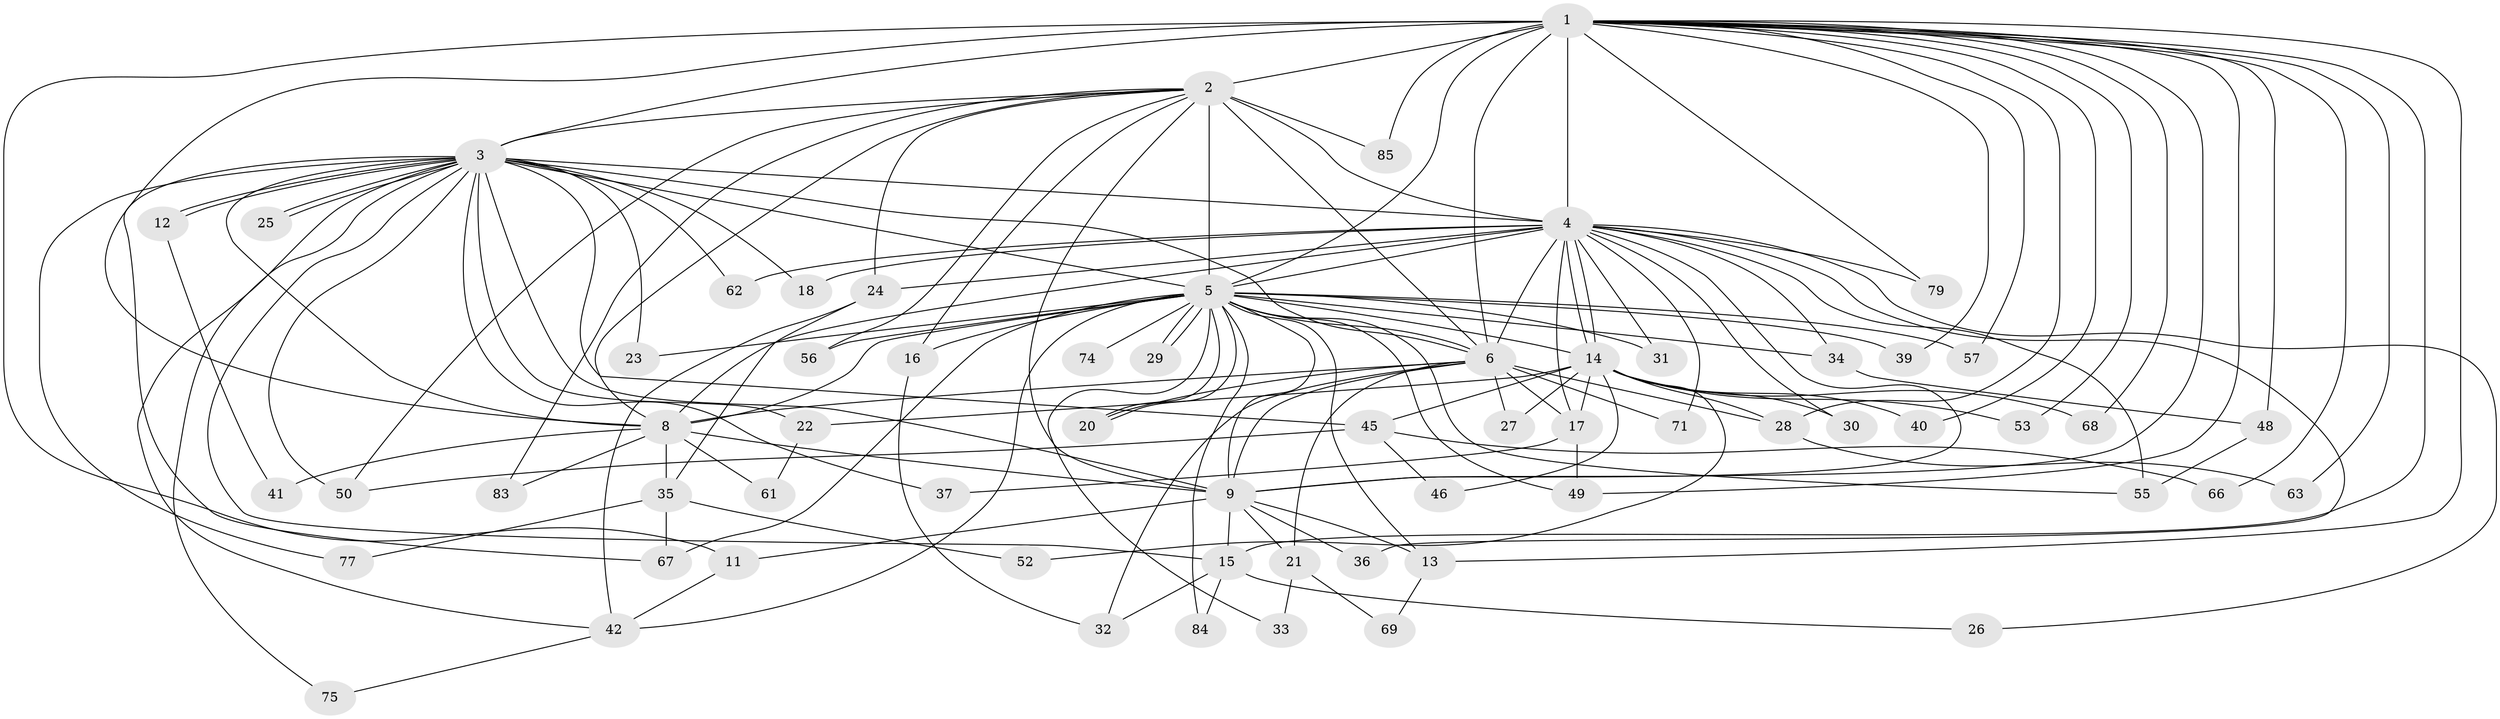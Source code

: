 // Generated by graph-tools (version 1.1) at 2025/23/03/03/25 07:23:42]
// undirected, 63 vertices, 150 edges
graph export_dot {
graph [start="1"]
  node [color=gray90,style=filled];
  1 [super="+10"];
  2 [super="+38"];
  3 [super="+80"];
  4 [super="+7"];
  5 [super="+43"];
  6 [super="+64"];
  8 [super="+82"];
  9 [super="+58"];
  11 [super="+73"];
  12;
  13 [super="+47"];
  14 [super="+59"];
  15 [super="+19"];
  16 [super="+70"];
  17 [super="+51"];
  18;
  20 [super="+65"];
  21;
  22;
  23;
  24;
  25;
  26;
  27;
  28 [super="+44"];
  29;
  30;
  31;
  32;
  33;
  34;
  35 [super="+76"];
  36;
  37;
  39;
  40;
  41;
  42 [super="+72"];
  45 [super="+81"];
  46;
  48;
  49 [super="+54"];
  50 [super="+78"];
  52;
  53;
  55 [super="+60"];
  56;
  57;
  61;
  62;
  63;
  66;
  67;
  68;
  69;
  71;
  74;
  75;
  77;
  79;
  83;
  84;
  85;
  1 -- 2 [weight=3];
  1 -- 3 [weight=2];
  1 -- 4 [weight=4];
  1 -- 5 [weight=2];
  1 -- 6 [weight=2];
  1 -- 8 [weight=2];
  1 -- 9 [weight=2];
  1 -- 13;
  1 -- 40;
  1 -- 53;
  1 -- 57;
  1 -- 63;
  1 -- 66;
  1 -- 68;
  1 -- 39;
  1 -- 11;
  1 -- 79;
  1 -- 48;
  1 -- 49;
  1 -- 85;
  1 -- 15;
  1 -- 28;
  2 -- 3;
  2 -- 4 [weight=2];
  2 -- 5 [weight=2];
  2 -- 6;
  2 -- 8;
  2 -- 9;
  2 -- 16;
  2 -- 24;
  2 -- 50;
  2 -- 56;
  2 -- 83;
  2 -- 85;
  3 -- 4 [weight=2];
  3 -- 5 [weight=2];
  3 -- 6;
  3 -- 8 [weight=2];
  3 -- 9;
  3 -- 12;
  3 -- 12;
  3 -- 15;
  3 -- 18;
  3 -- 22;
  3 -- 23;
  3 -- 25;
  3 -- 25;
  3 -- 37;
  3 -- 42;
  3 -- 45;
  3 -- 50;
  3 -- 62;
  3 -- 67;
  3 -- 75;
  3 -- 77;
  4 -- 5 [weight=2];
  4 -- 6 [weight=3];
  4 -- 8 [weight=2];
  4 -- 9 [weight=3];
  4 -- 14;
  4 -- 14;
  4 -- 18;
  4 -- 26;
  4 -- 30;
  4 -- 34;
  4 -- 36;
  4 -- 71;
  4 -- 79;
  4 -- 24;
  4 -- 62;
  4 -- 31;
  4 -- 17;
  4 -- 55;
  5 -- 6;
  5 -- 8;
  5 -- 9;
  5 -- 13;
  5 -- 16;
  5 -- 20;
  5 -- 20;
  5 -- 23;
  5 -- 29;
  5 -- 29;
  5 -- 31;
  5 -- 33;
  5 -- 34;
  5 -- 39;
  5 -- 42;
  5 -- 55;
  5 -- 56;
  5 -- 57;
  5 -- 67;
  5 -- 74 [weight=2];
  5 -- 84;
  5 -- 14;
  5 -- 49;
  6 -- 8;
  6 -- 9;
  6 -- 17;
  6 -- 21;
  6 -- 27;
  6 -- 28;
  6 -- 32;
  6 -- 71;
  6 -- 20;
  8 -- 9;
  8 -- 35;
  8 -- 41;
  8 -- 61;
  8 -- 83;
  9 -- 11;
  9 -- 15;
  9 -- 21;
  9 -- 36;
  9 -- 13;
  11 -- 42;
  12 -- 41;
  13 -- 69;
  14 -- 17;
  14 -- 22;
  14 -- 27;
  14 -- 28;
  14 -- 30;
  14 -- 40;
  14 -- 45 [weight=2];
  14 -- 46;
  14 -- 52;
  14 -- 53;
  14 -- 68;
  15 -- 32;
  15 -- 26;
  15 -- 84;
  16 -- 32;
  17 -- 37;
  17 -- 49;
  21 -- 33;
  21 -- 69;
  22 -- 61;
  24 -- 35;
  24 -- 42;
  28 -- 63;
  34 -- 48;
  35 -- 52;
  35 -- 77;
  35 -- 67;
  42 -- 75;
  45 -- 46;
  45 -- 66;
  45 -- 50;
  48 -- 55;
}
